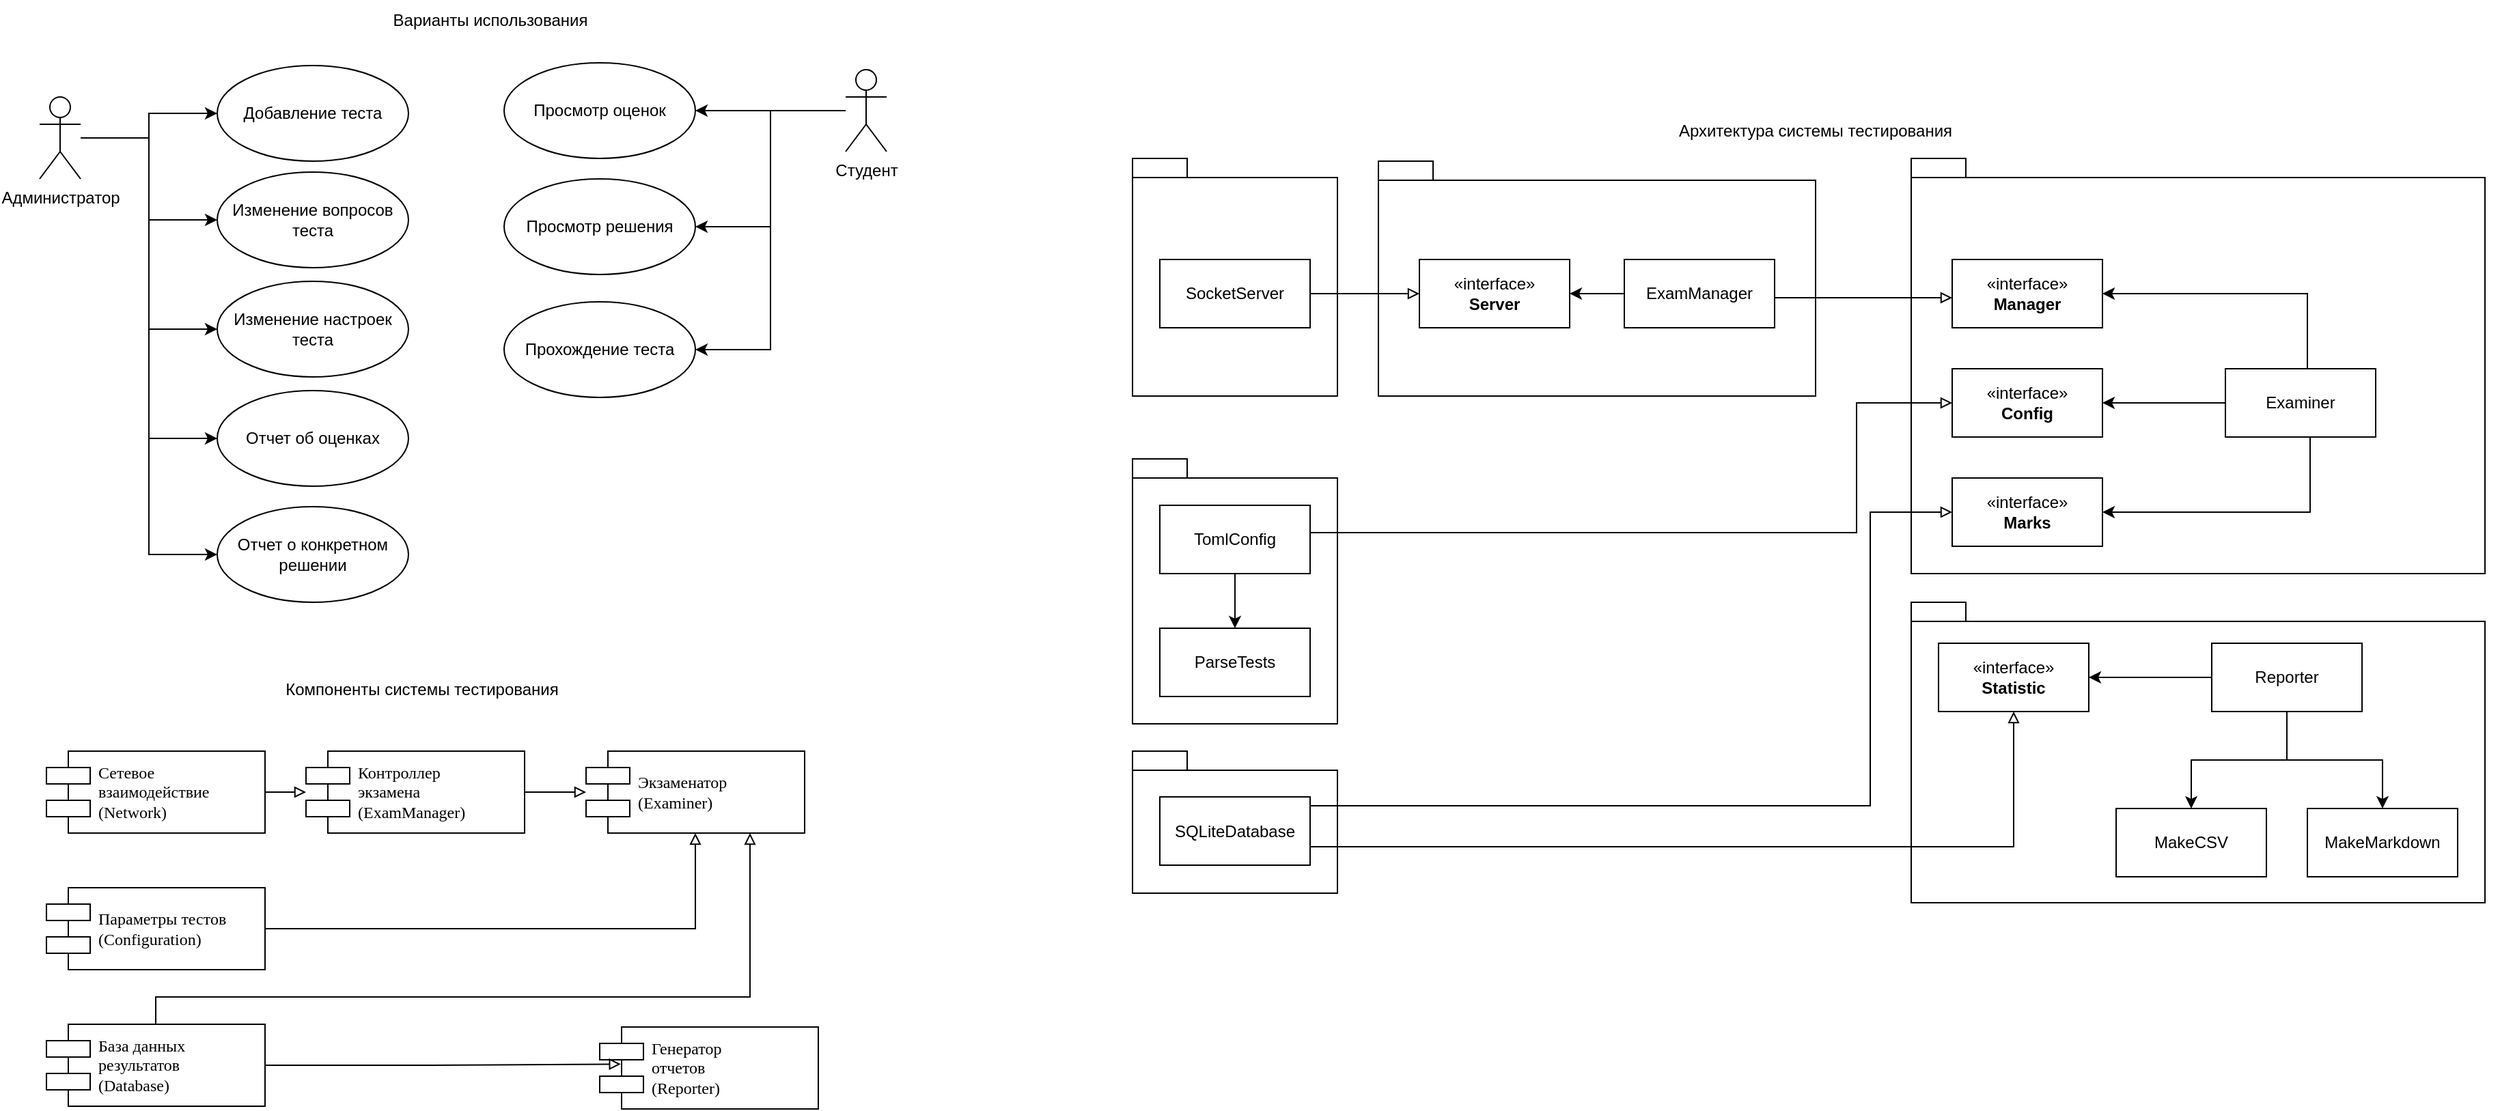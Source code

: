 <mxfile version="23.1.5" type="device">
  <diagram name="Page-1" id="5f0bae14-7c28-e335-631c-24af17079c00">
    <mxGraphModel dx="2901" dy="1193" grid="1" gridSize="10" guides="1" tooltips="1" connect="1" arrows="1" fold="1" page="1" pageScale="1" pageWidth="827" pageHeight="1169" background="none" math="0" shadow="0">
      <root>
        <mxCell id="0" />
        <mxCell id="1" parent="0" />
        <mxCell id="UoGC4zfzY8rupysbHo7Q-231" value="" style="shape=folder;fontStyle=1;spacingTop=10;tabWidth=40;tabHeight=14;tabPosition=left;html=1;whiteSpace=wrap;fillColor=none;" vertex="1" parent="1">
          <mxGeometry x="220" y="128" width="320" height="172" as="geometry" />
        </mxCell>
        <mxCell id="UoGC4zfzY8rupysbHo7Q-232" value="" style="shape=folder;fontStyle=1;spacingTop=10;tabWidth=40;tabHeight=14;tabPosition=left;html=1;whiteSpace=wrap;fillColor=none;" vertex="1" parent="1">
          <mxGeometry x="40" y="346" width="150" height="194" as="geometry" />
        </mxCell>
        <mxCell id="UoGC4zfzY8rupysbHo7Q-233" value="" style="shape=folder;fontStyle=1;spacingTop=10;tabWidth=40;tabHeight=14;tabPosition=left;html=1;whiteSpace=wrap;fillColor=none;" vertex="1" parent="1">
          <mxGeometry x="40" y="560" width="150" height="104" as="geometry" />
        </mxCell>
        <mxCell id="UoGC4zfzY8rupysbHo7Q-76" style="edgeStyle=orthogonalEdgeStyle;rounded=0;orthogonalLoop=1;jettySize=auto;html=1;entryX=0;entryY=0.5;entryDx=0;entryDy=0;" edge="1" parent="1" source="UoGC4zfzY8rupysbHo7Q-64" target="UoGC4zfzY8rupysbHo7Q-66">
          <mxGeometry relative="1" as="geometry" />
        </mxCell>
        <mxCell id="UoGC4zfzY8rupysbHo7Q-77" style="edgeStyle=orthogonalEdgeStyle;rounded=0;orthogonalLoop=1;jettySize=auto;html=1;" edge="1" parent="1" source="UoGC4zfzY8rupysbHo7Q-64" target="UoGC4zfzY8rupysbHo7Q-67">
          <mxGeometry relative="1" as="geometry">
            <Array as="points">
              <mxPoint x="-680" y="111" />
              <mxPoint x="-680" y="251" />
            </Array>
          </mxGeometry>
        </mxCell>
        <mxCell id="UoGC4zfzY8rupysbHo7Q-78" style="edgeStyle=orthogonalEdgeStyle;rounded=0;orthogonalLoop=1;jettySize=auto;html=1;entryX=0;entryY=0.5;entryDx=0;entryDy=0;" edge="1" parent="1" source="UoGC4zfzY8rupysbHo7Q-64" target="UoGC4zfzY8rupysbHo7Q-69">
          <mxGeometry relative="1" as="geometry" />
        </mxCell>
        <mxCell id="UoGC4zfzY8rupysbHo7Q-79" style="edgeStyle=orthogonalEdgeStyle;rounded=0;orthogonalLoop=1;jettySize=auto;html=1;entryX=0;entryY=0.5;entryDx=0;entryDy=0;" edge="1" parent="1" source="UoGC4zfzY8rupysbHo7Q-64" target="UoGC4zfzY8rupysbHo7Q-70">
          <mxGeometry relative="1" as="geometry" />
        </mxCell>
        <mxCell id="UoGC4zfzY8rupysbHo7Q-86" style="edgeStyle=orthogonalEdgeStyle;rounded=0;orthogonalLoop=1;jettySize=auto;html=1;entryX=0;entryY=0.5;entryDx=0;entryDy=0;" edge="1" parent="1" source="UoGC4zfzY8rupysbHo7Q-64" target="UoGC4zfzY8rupysbHo7Q-85">
          <mxGeometry relative="1" as="geometry" />
        </mxCell>
        <mxCell id="UoGC4zfzY8rupysbHo7Q-64" value="Администратор" style="shape=umlActor;verticalLabelPosition=bottom;verticalAlign=top;html=1;outlineConnect=0;" vertex="1" parent="1">
          <mxGeometry x="-760" y="81" width="30" height="60" as="geometry" />
        </mxCell>
        <mxCell id="UoGC4zfzY8rupysbHo7Q-80" style="edgeStyle=orthogonalEdgeStyle;rounded=0;orthogonalLoop=1;jettySize=auto;html=1;" edge="1" parent="1" source="UoGC4zfzY8rupysbHo7Q-65" target="UoGC4zfzY8rupysbHo7Q-73">
          <mxGeometry relative="1" as="geometry" />
        </mxCell>
        <mxCell id="UoGC4zfzY8rupysbHo7Q-81" style="edgeStyle=orthogonalEdgeStyle;rounded=0;orthogonalLoop=1;jettySize=auto;html=1;entryX=1;entryY=0.5;entryDx=0;entryDy=0;" edge="1" parent="1" source="UoGC4zfzY8rupysbHo7Q-65" target="UoGC4zfzY8rupysbHo7Q-72">
          <mxGeometry relative="1" as="geometry" />
        </mxCell>
        <mxCell id="UoGC4zfzY8rupysbHo7Q-83" style="edgeStyle=orthogonalEdgeStyle;rounded=0;orthogonalLoop=1;jettySize=auto;html=1;entryX=1;entryY=0.5;entryDx=0;entryDy=0;" edge="1" parent="1" source="UoGC4zfzY8rupysbHo7Q-65" target="UoGC4zfzY8rupysbHo7Q-82">
          <mxGeometry relative="1" as="geometry" />
        </mxCell>
        <mxCell id="UoGC4zfzY8rupysbHo7Q-65" value="Студент" style="shape=umlActor;verticalLabelPosition=bottom;verticalAlign=top;html=1;outlineConnect=0;" vertex="1" parent="1">
          <mxGeometry x="-170" y="61" width="30" height="60" as="geometry" />
        </mxCell>
        <mxCell id="UoGC4zfzY8rupysbHo7Q-66" value="Добавление теста" style="ellipse;whiteSpace=wrap;html=1;" vertex="1" parent="1">
          <mxGeometry x="-630" y="58" width="140" height="70" as="geometry" />
        </mxCell>
        <mxCell id="UoGC4zfzY8rupysbHo7Q-67" value="Изменение настроек теста" style="ellipse;whiteSpace=wrap;html=1;" vertex="1" parent="1">
          <mxGeometry x="-630" y="216" width="140" height="70" as="geometry" />
        </mxCell>
        <mxCell id="UoGC4zfzY8rupysbHo7Q-69" value="Отчет об оценках" style="ellipse;whiteSpace=wrap;html=1;" vertex="1" parent="1">
          <mxGeometry x="-630" y="296" width="140" height="70" as="geometry" />
        </mxCell>
        <mxCell id="UoGC4zfzY8rupysbHo7Q-70" value="Отчет о конкретном решении" style="ellipse;whiteSpace=wrap;html=1;" vertex="1" parent="1">
          <mxGeometry x="-630" y="381" width="140" height="70" as="geometry" />
        </mxCell>
        <mxCell id="UoGC4zfzY8rupysbHo7Q-72" value="Просмотр решения" style="ellipse;whiteSpace=wrap;html=1;" vertex="1" parent="1">
          <mxGeometry x="-420" y="141" width="140" height="70" as="geometry" />
        </mxCell>
        <mxCell id="UoGC4zfzY8rupysbHo7Q-73" value="Просмотр оценок" style="ellipse;whiteSpace=wrap;html=1;" vertex="1" parent="1">
          <mxGeometry x="-420" y="56" width="140" height="70" as="geometry" />
        </mxCell>
        <mxCell id="UoGC4zfzY8rupysbHo7Q-82" value="Прохождение теста" style="ellipse;whiteSpace=wrap;html=1;" vertex="1" parent="1">
          <mxGeometry x="-420" y="231" width="140" height="70" as="geometry" />
        </mxCell>
        <mxCell id="UoGC4zfzY8rupysbHo7Q-84" value="Варианты использования" style="text;html=1;align=center;verticalAlign=middle;whiteSpace=wrap;rounded=0;" vertex="1" parent="1">
          <mxGeometry x="-680" y="10" width="500" height="30" as="geometry" />
        </mxCell>
        <mxCell id="UoGC4zfzY8rupysbHo7Q-85" value="Изменение вопросов теста" style="ellipse;whiteSpace=wrap;html=1;" vertex="1" parent="1">
          <mxGeometry x="-630" y="136" width="140" height="70" as="geometry" />
        </mxCell>
        <mxCell id="UoGC4zfzY8rupysbHo7Q-139" style="edgeStyle=orthogonalEdgeStyle;rounded=0;orthogonalLoop=1;jettySize=auto;html=1;strokeColor=default;align=center;verticalAlign=middle;fontFamily=Helvetica;fontSize=11;fontColor=default;labelBackgroundColor=default;endArrow=block;endFill=0;" edge="1" parent="1" source="UoGC4zfzY8rupysbHo7Q-112" target="UoGC4zfzY8rupysbHo7Q-133">
          <mxGeometry relative="1" as="geometry">
            <Array as="points">
              <mxPoint x="-515" y="567" />
            </Array>
          </mxGeometry>
        </mxCell>
        <mxCell id="UoGC4zfzY8rupysbHo7Q-112" value="Контроллер &lt;br&gt;экзамена&lt;br&gt;(ExamManager)" style="shape=component;align=left;spacingLeft=36;rounded=0;shadow=0;comic=0;labelBackgroundColor=none;strokeWidth=1;fontFamily=Verdana;fontSize=12;html=1;" vertex="1" parent="1">
          <mxGeometry x="-565" y="560" width="160" height="60" as="geometry" />
        </mxCell>
        <mxCell id="UoGC4zfzY8rupysbHo7Q-128" style="edgeStyle=orthogonalEdgeStyle;rounded=0;orthogonalLoop=1;jettySize=auto;html=1;endArrow=block;endFill=0;" edge="1" parent="1" source="UoGC4zfzY8rupysbHo7Q-113" target="UoGC4zfzY8rupysbHo7Q-112">
          <mxGeometry relative="1" as="geometry" />
        </mxCell>
        <mxCell id="UoGC4zfzY8rupysbHo7Q-113" value="Сетевое &lt;br&gt;взаимодействие&lt;br&gt;(Network)" style="shape=component;align=left;spacingLeft=36;rounded=0;shadow=0;comic=0;labelBackgroundColor=none;strokeWidth=1;fontFamily=Verdana;fontSize=12;html=1;" vertex="1" parent="1">
          <mxGeometry x="-755" y="560" width="160" height="60" as="geometry" />
        </mxCell>
        <mxCell id="UoGC4zfzY8rupysbHo7Q-121" value="Генератор &lt;br&gt;отчетов&lt;br&gt;(Reporter)" style="shape=component;align=left;spacingLeft=36;rounded=0;shadow=0;comic=0;labelBackgroundColor=none;strokeWidth=1;fontFamily=Verdana;fontSize=12;html=1;" vertex="1" parent="1">
          <mxGeometry x="-350" y="762" width="160" height="60" as="geometry" />
        </mxCell>
        <mxCell id="UoGC4zfzY8rupysbHo7Q-136" style="edgeStyle=orthogonalEdgeStyle;rounded=0;orthogonalLoop=1;jettySize=auto;html=1;entryX=0.75;entryY=1;entryDx=0;entryDy=0;strokeColor=default;align=center;verticalAlign=middle;fontFamily=Helvetica;fontSize=11;fontColor=default;labelBackgroundColor=default;endArrow=block;endFill=0;exitX=0.5;exitY=0;exitDx=0;exitDy=0;" edge="1" parent="1" source="UoGC4zfzY8rupysbHo7Q-123" target="UoGC4zfzY8rupysbHo7Q-133">
          <mxGeometry relative="1" as="geometry">
            <Array as="points">
              <mxPoint x="-675" y="740" />
              <mxPoint x="-240" y="740" />
            </Array>
          </mxGeometry>
        </mxCell>
        <mxCell id="UoGC4zfzY8rupysbHo7Q-138" style="edgeStyle=orthogonalEdgeStyle;rounded=0;orthogonalLoop=1;jettySize=auto;html=1;entryX=0.096;entryY=0.453;entryDx=0;entryDy=0;strokeColor=default;align=center;verticalAlign=middle;fontFamily=Helvetica;fontSize=11;fontColor=default;labelBackgroundColor=default;endArrow=block;endFill=0;entryPerimeter=0;" edge="1" parent="1" source="UoGC4zfzY8rupysbHo7Q-123" target="UoGC4zfzY8rupysbHo7Q-121">
          <mxGeometry relative="1" as="geometry">
            <Array as="points" />
          </mxGeometry>
        </mxCell>
        <mxCell id="UoGC4zfzY8rupysbHo7Q-123" value="База данных &lt;br&gt;результатов&lt;br&gt;(Database)" style="shape=component;align=left;spacingLeft=36;rounded=0;shadow=0;comic=0;labelBackgroundColor=none;strokeWidth=1;fontFamily=Verdana;fontSize=12;html=1;" vertex="1" parent="1">
          <mxGeometry x="-755" y="760" width="160" height="60" as="geometry" />
        </mxCell>
        <mxCell id="UoGC4zfzY8rupysbHo7Q-133" value="Экзаменатор&amp;nbsp;&lt;br&gt;(Examiner)" style="shape=component;align=left;spacingLeft=36;rounded=0;shadow=0;comic=0;labelBackgroundColor=none;strokeWidth=1;fontFamily=Verdana;fontSize=12;html=1;" vertex="1" parent="1">
          <mxGeometry x="-360" y="560" width="160" height="60" as="geometry" />
        </mxCell>
        <mxCell id="UoGC4zfzY8rupysbHo7Q-135" style="edgeStyle=orthogonalEdgeStyle;rounded=0;orthogonalLoop=1;jettySize=auto;html=1;strokeColor=default;align=center;verticalAlign=middle;fontFamily=Helvetica;fontSize=11;fontColor=default;labelBackgroundColor=default;endArrow=block;endFill=0;" edge="1" parent="1" source="UoGC4zfzY8rupysbHo7Q-134" target="UoGC4zfzY8rupysbHo7Q-133">
          <mxGeometry relative="1" as="geometry" />
        </mxCell>
        <mxCell id="UoGC4zfzY8rupysbHo7Q-134" value="Параметры тестов&lt;br&gt;(Configuration)" style="shape=component;align=left;spacingLeft=36;rounded=0;shadow=0;comic=0;labelBackgroundColor=none;strokeWidth=1;fontFamily=Verdana;fontSize=12;html=1;" vertex="1" parent="1">
          <mxGeometry x="-755" y="660" width="160" height="60" as="geometry" />
        </mxCell>
        <mxCell id="UoGC4zfzY8rupysbHo7Q-162" style="edgeStyle=orthogonalEdgeStyle;rounded=0;orthogonalLoop=1;jettySize=auto;html=1;strokeColor=default;align=center;verticalAlign=middle;fontFamily=Helvetica;fontSize=11;fontColor=default;labelBackgroundColor=default;endArrow=block;endFill=0;exitX=1;exitY=0.5;exitDx=0;exitDy=0;" edge="1" parent="1" source="UoGC4zfzY8rupysbHo7Q-196" target="UoGC4zfzY8rupysbHo7Q-193">
          <mxGeometry relative="1" as="geometry">
            <Array as="points">
              <mxPoint x="469" y="236" />
              <mxPoint x="469" y="228" />
            </Array>
            <mxPoint x="440.034" y="198.0" as="sourcePoint" />
            <mxPoint x="900" y="228" as="targetPoint" />
          </mxGeometry>
        </mxCell>
        <mxCell id="UoGC4zfzY8rupysbHo7Q-164" style="edgeStyle=orthogonalEdgeStyle;rounded=0;orthogonalLoop=1;jettySize=auto;html=1;endArrow=block;endFill=0;" edge="1" parent="1" source="UoGC4zfzY8rupysbHo7Q-198" target="UoGC4zfzY8rupysbHo7Q-199">
          <mxGeometry relative="1" as="geometry">
            <mxPoint x="360" y="228.0" as="sourcePoint" />
            <mxPoint x="390" y="228.034" as="targetPoint" />
          </mxGeometry>
        </mxCell>
        <mxCell id="UoGC4zfzY8rupysbHo7Q-178" style="edgeStyle=orthogonalEdgeStyle;rounded=0;orthogonalLoop=1;jettySize=auto;html=1;exitX=0;exitY=0.5;exitDx=0;exitDy=0;" edge="1" parent="1" source="UoGC4zfzY8rupysbHo7Q-179" target="UoGC4zfzY8rupysbHo7Q-177">
          <mxGeometry relative="1" as="geometry">
            <mxPoint x="850" y="489.034" as="sourcePoint" />
          </mxGeometry>
        </mxCell>
        <mxCell id="UoGC4zfzY8rupysbHo7Q-167" style="edgeStyle=orthogonalEdgeStyle;rounded=0;orthogonalLoop=1;jettySize=auto;html=1;strokeColor=default;align=center;verticalAlign=middle;fontFamily=Helvetica;fontSize=11;fontColor=default;labelBackgroundColor=default;endArrow=block;endFill=0;exitX=1;exitY=0.25;exitDx=0;exitDy=0;" edge="1" parent="1" source="UoGC4zfzY8rupysbHo7Q-184" target="UoGC4zfzY8rupysbHo7Q-185">
          <mxGeometry relative="1" as="geometry">
            <Array as="points">
              <mxPoint x="170" y="600" />
              <mxPoint x="580" y="600" />
              <mxPoint x="580" y="385" />
            </Array>
            <mxPoint x="280" y="413" as="sourcePoint" />
          </mxGeometry>
        </mxCell>
        <mxCell id="UoGC4zfzY8rupysbHo7Q-168" style="edgeStyle=orthogonalEdgeStyle;rounded=0;orthogonalLoop=1;jettySize=auto;html=1;strokeColor=default;align=center;verticalAlign=middle;fontFamily=Helvetica;fontSize=11;fontColor=default;labelBackgroundColor=default;endArrow=block;endFill=0;exitX=1;exitY=0.75;exitDx=0;exitDy=0;" edge="1" parent="1" source="UoGC4zfzY8rupysbHo7Q-184" target="UoGC4zfzY8rupysbHo7Q-177">
          <mxGeometry relative="1" as="geometry">
            <Array as="points">
              <mxPoint x="170" y="630" />
              <mxPoint x="685" y="630" />
            </Array>
            <mxPoint x="360" y="443" as="sourcePoint" />
          </mxGeometry>
        </mxCell>
        <mxCell id="UoGC4zfzY8rupysbHo7Q-171" style="edgeStyle=orthogonalEdgeStyle;rounded=0;orthogonalLoop=1;jettySize=auto;html=1;strokeColor=default;align=center;verticalAlign=middle;fontFamily=Helvetica;fontSize=11;fontColor=default;labelBackgroundColor=default;endArrow=block;endFill=0;exitX=0.994;exitY=0.421;exitDx=0;exitDy=0;exitPerimeter=0;" edge="1" parent="1" source="UoGC4zfzY8rupysbHo7Q-197" target="UoGC4zfzY8rupysbHo7Q-186">
          <mxGeometry relative="1" as="geometry">
            <mxPoint x="360" y="328.0" as="sourcePoint" />
            <Array as="points">
              <mxPoint x="169" y="400" />
              <mxPoint x="570" y="400" />
              <mxPoint x="570" y="305" />
            </Array>
          </mxGeometry>
        </mxCell>
        <mxCell id="UoGC4zfzY8rupysbHo7Q-177" value="«interface»&lt;br&gt;&lt;b&gt;Statistic&lt;/b&gt;" style="html=1;whiteSpace=wrap;" vertex="1" parent="1">
          <mxGeometry x="630" y="481" width="110" height="50" as="geometry" />
        </mxCell>
        <mxCell id="UoGC4zfzY8rupysbHo7Q-182" style="edgeStyle=orthogonalEdgeStyle;rounded=0;orthogonalLoop=1;jettySize=auto;html=1;" edge="1" parent="1" source="UoGC4zfzY8rupysbHo7Q-179" target="UoGC4zfzY8rupysbHo7Q-180">
          <mxGeometry relative="1" as="geometry" />
        </mxCell>
        <mxCell id="UoGC4zfzY8rupysbHo7Q-183" style="edgeStyle=orthogonalEdgeStyle;rounded=0;orthogonalLoop=1;jettySize=auto;html=1;" edge="1" parent="1" source="UoGC4zfzY8rupysbHo7Q-179" target="UoGC4zfzY8rupysbHo7Q-181">
          <mxGeometry relative="1" as="geometry" />
        </mxCell>
        <mxCell id="UoGC4zfzY8rupysbHo7Q-179" value="Reporter" style="html=1;whiteSpace=wrap;" vertex="1" parent="1">
          <mxGeometry x="830" y="481" width="110" height="50" as="geometry" />
        </mxCell>
        <mxCell id="UoGC4zfzY8rupysbHo7Q-180" value="MakeCSV" style="html=1;whiteSpace=wrap;" vertex="1" parent="1">
          <mxGeometry x="760" y="602" width="110" height="50" as="geometry" />
        </mxCell>
        <mxCell id="UoGC4zfzY8rupysbHo7Q-181" value="MakeMarkdown" style="html=1;whiteSpace=wrap;" vertex="1" parent="1">
          <mxGeometry x="900" y="602" width="110" height="50" as="geometry" />
        </mxCell>
        <mxCell id="UoGC4zfzY8rupysbHo7Q-184" value="SQLiteDatabase" style="html=1;whiteSpace=wrap;" vertex="1" parent="1">
          <mxGeometry x="60" y="593.5" width="110" height="50" as="geometry" />
        </mxCell>
        <mxCell id="UoGC4zfzY8rupysbHo7Q-185" value="«interface»&lt;br&gt;&lt;b&gt;Marks&lt;/b&gt;" style="html=1;whiteSpace=wrap;" vertex="1" parent="1">
          <mxGeometry x="640" y="360" width="110" height="50" as="geometry" />
        </mxCell>
        <mxCell id="UoGC4zfzY8rupysbHo7Q-186" value="«interface»&lt;br&gt;&lt;b&gt;Config&lt;/b&gt;" style="html=1;whiteSpace=wrap;" vertex="1" parent="1">
          <mxGeometry x="640" y="280" width="110" height="50" as="geometry" />
        </mxCell>
        <mxCell id="UoGC4zfzY8rupysbHo7Q-191" style="edgeStyle=orthogonalEdgeStyle;rounded=0;orthogonalLoop=1;jettySize=auto;html=1;entryX=1;entryY=0.5;entryDx=0;entryDy=0;" edge="1" parent="1" source="UoGC4zfzY8rupysbHo7Q-190" target="UoGC4zfzY8rupysbHo7Q-185">
          <mxGeometry relative="1" as="geometry">
            <Array as="points">
              <mxPoint x="902" y="385" />
            </Array>
          </mxGeometry>
        </mxCell>
        <mxCell id="UoGC4zfzY8rupysbHo7Q-192" style="edgeStyle=orthogonalEdgeStyle;rounded=0;orthogonalLoop=1;jettySize=auto;html=1;" edge="1" parent="1" source="UoGC4zfzY8rupysbHo7Q-190" target="UoGC4zfzY8rupysbHo7Q-186">
          <mxGeometry relative="1" as="geometry" />
        </mxCell>
        <mxCell id="UoGC4zfzY8rupysbHo7Q-194" style="edgeStyle=orthogonalEdgeStyle;rounded=0;orthogonalLoop=1;jettySize=auto;html=1;entryX=1;entryY=0.5;entryDx=0;entryDy=0;" edge="1" parent="1" source="UoGC4zfzY8rupysbHo7Q-190" target="UoGC4zfzY8rupysbHo7Q-193">
          <mxGeometry relative="1" as="geometry">
            <Array as="points">
              <mxPoint x="900" y="225" />
            </Array>
          </mxGeometry>
        </mxCell>
        <mxCell id="UoGC4zfzY8rupysbHo7Q-190" value="Examiner" style="html=1;whiteSpace=wrap;" vertex="1" parent="1">
          <mxGeometry x="840" y="280" width="110" height="50" as="geometry" />
        </mxCell>
        <mxCell id="UoGC4zfzY8rupysbHo7Q-193" value="«interface»&lt;br&gt;&lt;b&gt;Manager&lt;/b&gt;" style="html=1;whiteSpace=wrap;" vertex="1" parent="1">
          <mxGeometry x="640" y="200" width="110" height="50" as="geometry" />
        </mxCell>
        <mxCell id="UoGC4zfzY8rupysbHo7Q-204" style="edgeStyle=orthogonalEdgeStyle;rounded=0;orthogonalLoop=1;jettySize=auto;html=1;" edge="1" parent="1" source="UoGC4zfzY8rupysbHo7Q-196" target="UoGC4zfzY8rupysbHo7Q-199">
          <mxGeometry relative="1" as="geometry" />
        </mxCell>
        <mxCell id="UoGC4zfzY8rupysbHo7Q-196" value="ExamManager" style="html=1;whiteSpace=wrap;" vertex="1" parent="1">
          <mxGeometry x="400" y="200" width="110" height="50" as="geometry" />
        </mxCell>
        <mxCell id="UoGC4zfzY8rupysbHo7Q-210" style="edgeStyle=orthogonalEdgeStyle;rounded=0;orthogonalLoop=1;jettySize=auto;html=1;" edge="1" parent="1" source="UoGC4zfzY8rupysbHo7Q-197" target="UoGC4zfzY8rupysbHo7Q-209">
          <mxGeometry relative="1" as="geometry" />
        </mxCell>
        <mxCell id="UoGC4zfzY8rupysbHo7Q-197" value="TomlConfig" style="html=1;whiteSpace=wrap;" vertex="1" parent="1">
          <mxGeometry x="60" y="380" width="110" height="50" as="geometry" />
        </mxCell>
        <mxCell id="UoGC4zfzY8rupysbHo7Q-198" value="SocketServer" style="html=1;whiteSpace=wrap;" vertex="1" parent="1">
          <mxGeometry x="60" y="200" width="110" height="50" as="geometry" />
        </mxCell>
        <mxCell id="UoGC4zfzY8rupysbHo7Q-199" value="«interface»&lt;br&gt;&lt;b&gt;Server&lt;/b&gt;" style="html=1;whiteSpace=wrap;" vertex="1" parent="1">
          <mxGeometry x="250" y="200" width="110" height="50" as="geometry" />
        </mxCell>
        <mxCell id="UoGC4zfzY8rupysbHo7Q-209" value="ParseTests" style="html=1;whiteSpace=wrap;" vertex="1" parent="1">
          <mxGeometry x="60" y="470" width="110" height="50" as="geometry" />
        </mxCell>
        <mxCell id="UoGC4zfzY8rupysbHo7Q-228" value="Компоненты системы тестирования" style="text;html=1;align=center;verticalAlign=middle;whiteSpace=wrap;rounded=0;" vertex="1" parent="1">
          <mxGeometry x="-730" y="500" width="500" height="30" as="geometry" />
        </mxCell>
        <mxCell id="UoGC4zfzY8rupysbHo7Q-229" value="Архитектура системы тестирования" style="text;html=1;align=center;verticalAlign=middle;whiteSpace=wrap;rounded=0;" vertex="1" parent="1">
          <mxGeometry x="40" y="91" width="1000" height="30" as="geometry" />
        </mxCell>
        <mxCell id="UoGC4zfzY8rupysbHo7Q-230" value="" style="shape=folder;fontStyle=1;spacingTop=10;tabWidth=40;tabHeight=14;tabPosition=left;html=1;whiteSpace=wrap;fillColor=none;" vertex="1" parent="1">
          <mxGeometry x="40" y="126" width="150" height="174" as="geometry" />
        </mxCell>
        <mxCell id="UoGC4zfzY8rupysbHo7Q-234" value="" style="shape=folder;fontStyle=1;spacingTop=10;tabWidth=40;tabHeight=14;tabPosition=left;html=1;whiteSpace=wrap;fillColor=none;" vertex="1" parent="1">
          <mxGeometry x="610" y="451" width="420" height="220" as="geometry" />
        </mxCell>
        <mxCell id="UoGC4zfzY8rupysbHo7Q-235" value="" style="shape=folder;fontStyle=1;spacingTop=10;tabWidth=40;tabHeight=14;tabPosition=left;html=1;whiteSpace=wrap;fillColor=none;" vertex="1" parent="1">
          <mxGeometry x="610" y="126" width="420" height="304" as="geometry" />
        </mxCell>
      </root>
    </mxGraphModel>
  </diagram>
</mxfile>
